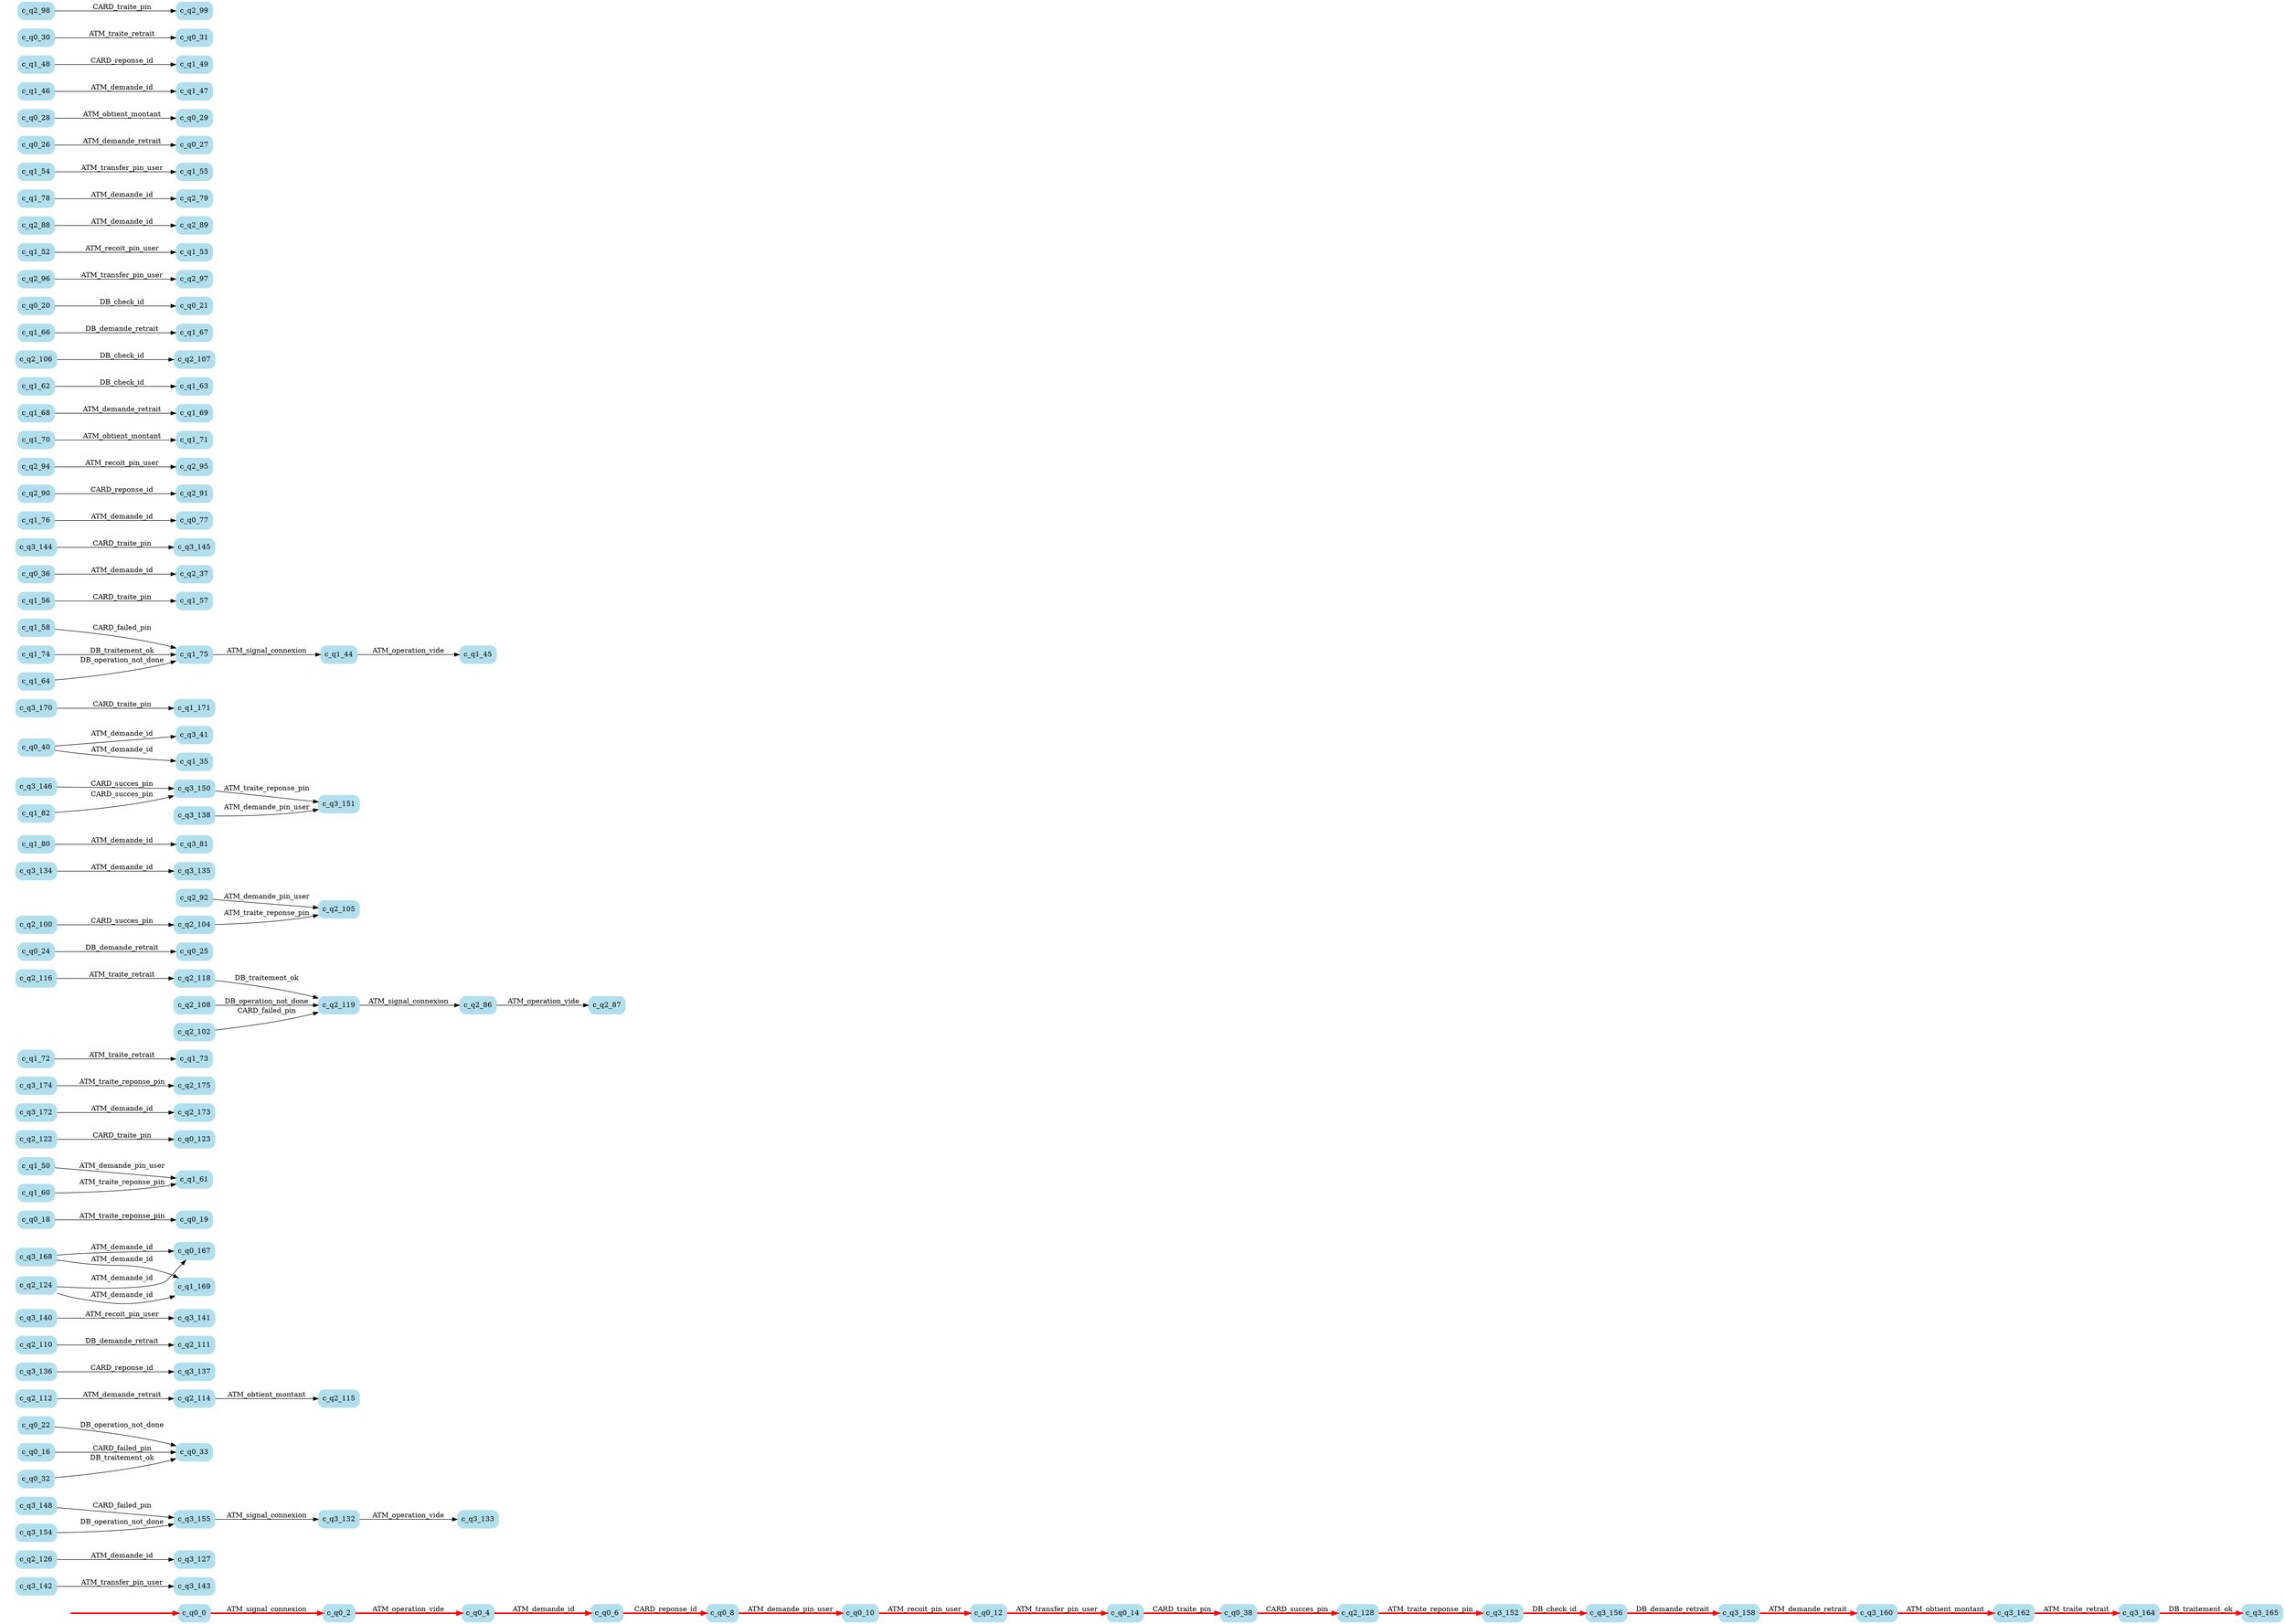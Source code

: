 digraph G {

	rankdir = LR;

	start_c_q0_0[style=invisible];

	node[shape=box, style="rounded, filled", color=lightblue2];

	c_q3_143[label="c_q3_143"];
	c_q3_127[label="c_q3_127"];
	c_q3_132[label="c_q3_132"];
	c_q0_8[label="c_q0_8"];
	c_q0_33[label="c_q0_33"];
	c_q0_6[label="c_q0_6"];
	c_q2_115[label="c_q2_115"];
	c_q0_22[label="c_q0_22"];
	c_q3_137[label="c_q3_137"];
	c_q3_160[label="c_q3_160"];
	c_q2_111[label="c_q2_111"];
	c_q3_141[label="c_q3_141"];
	c_q3_168[label="c_q3_168"];
	c_q0_19[label="c_q0_19"];
	c_q3_164[label="c_q3_164"];
	c_q1_50[label="c_q1_50"];
	c_q0_123[label="c_q0_123"];
	c_q2_173[label="c_q2_173"];
	c_q3_140[label="c_q3_140"];
	c_q0_10[label="c_q0_10"];
	c_q3_174[label="c_q3_174"];
	c_q3_152[label="c_q3_152"];
	c_q1_72[label="c_q1_72"];
	c_q2_116[label="c_q2_116"];
	c_q2_86[label="c_q2_86"];
	c_q0_24[label="c_q0_24"];
	c_q2_92[label="c_q2_92"];
	c_q3_135[label="c_q3_135"];
	c_q1_80[label="c_q1_80"];
	c_q3_146[label="c_q3_146"];
	c_q2_112[label="c_q2_112"];
	c_q3_41[label="c_q3_41"];
	c_q3_170[label="c_q3_170"];
	c_q1_75[label="c_q1_75"];
	c_q2_118[label="c_q2_118"];
	c_q1_57[label="c_q1_57"];
	c_q0_25[label="c_q0_25"];
	c_q1_56[label="c_q1_56"];
	c_q2_108[label="c_q2_108"];
	c_q0_36[label="c_q0_36"];
	c_q3_144[label="c_q3_144"];
	c_q0_77[label="c_q0_77"];
	c_q2_91[label="c_q2_91"];
	c_q3_142[label="c_q3_142"];
	c_q2_95[label="c_q2_95"];
	c_q3_148[label="c_q3_148"];
	c_q0_16[label="c_q0_16"];
	c_q1_70[label="c_q1_70"];
	c_q2_100[label="c_q2_100"];
	c_q3_165[label="c_q3_165"];
	c_q1_68[label="c_q1_68"];
	c_q1_62[label="c_q1_62"];
	c_q3_136[label="c_q3_136"];
	c_q0_2[label="c_q0_2"];
	c_q3_150[label="c_q3_150"];
	c_q0_32[label="c_q0_32"];
	c_q2_107[label="c_q2_107"];
	c_q1_73[label="c_q1_73"];
	c_q3_151[label="c_q3_151"];
	c_q3_158[label="c_q3_158"];
	c_q1_67[label="c_q1_67"];
	c_q1_171[label="c_q1_171"];
	c_q1_45[label="c_q1_45"];
	c_q1_61[label="c_q1_61"];
	c_q2_126[label="c_q2_126"];
	c_q0_21[label="c_q0_21"];
	c_q0_38[label="c_q0_38"];
	c_q2_97[label="c_q2_97"];
	c_q1_60[label="c_q1_60"];
	c_q3_81[label="c_q3_81"];
	c_q0_0[label="c_q0_0"];
	c_q1_53[label="c_q1_53"];
	c_q1_63[label="c_q1_63"];
	c_q1_35[label="c_q1_35"];
	c_q2_90[label="c_q2_90"];
	c_q2_105[label="c_q2_105"];
	c_q3_156[label="c_q3_156"];
	c_q2_102[label="c_q2_102"];
	c_q1_82[label="c_q1_82"];
	c_q3_155[label="c_q3_155"];
	c_q2_89[label="c_q2_89"];
	c_q2_79[label="c_q2_79"];
	c_q3_154[label="c_q3_154"];
	c_q2_37[label="c_q2_37"];
	c_q1_54[label="c_q1_54"];
	c_q3_133[label="c_q3_133"];
	c_q3_145[label="c_q3_145"];
	c_q0_18[label="c_q0_18"];
	c_q2_110[label="c_q2_110"];
	c_q2_119[label="c_q2_119"];
	c_q0_26[label="c_q0_26"];
	c_q1_58[label="c_q1_58"];
	c_q0_28[label="c_q0_28"];
	c_q1_46[label="c_q1_46"];
	c_q0_14[label="c_q0_14"];
	c_q1_48[label="c_q1_48"];
	c_q1_74[label="c_q1_74"];
	c_q2_96[label="c_q2_96"];
	c_q0_31[label="c_q0_31"];
	c_q1_76[label="c_q1_76"];
	c_q0_12[label="c_q0_12"];
	c_q0_167[label="c_q0_167"];
	c_q2_88[label="c_q2_88"];
	c_q1_47[label="c_q1_47"];
	c_q1_71[label="c_q1_71"];
	c_q0_27[label="c_q0_27"];
	c_q2_99[label="c_q2_99"];
	c_q2_87[label="c_q2_87"];
	c_q2_175[label="c_q2_175"];
	c_q2_124[label="c_q2_124"];
	c_q2_128[label="c_q2_128"];
	c_q3_138[label="c_q3_138"];
	c_q0_29[label="c_q0_29"];
	c_q2_94[label="c_q2_94"];
	c_q3_134[label="c_q3_134"];
	c_q2_104[label="c_q2_104"];
	c_q1_55[label="c_q1_55"];
	c_q2_122[label="c_q2_122"];
	c_q1_66[label="c_q1_66"];
	c_q1_169[label="c_q1_169"];
	c_q3_162[label="c_q3_162"];
	c_q0_4[label="c_q0_4"];
	c_q1_52[label="c_q1_52"];
	c_q2_114[label="c_q2_114"];
	c_q1_44[label="c_q1_44"];
	c_q2_98[label="c_q2_98"];
	c_q0_20[label="c_q0_20"];
	c_q1_78[label="c_q1_78"];
	c_q3_172[label="c_q3_172"];
	c_q0_30[label="c_q0_30"];
	c_q0_40[label="c_q0_40"];
	c_q1_49[label="c_q1_49"];
	c_q1_64[label="c_q1_64"];
	c_q2_106[label="c_q2_106"];
	c_q1_69[label="c_q1_69"];

	start_c_q0_0 -> c_q0_0[penwidth=3, color=red];
	c_q0_0 -> c_q0_2[label="ATM_signal_connexion", penwidth=3, color=red];
	c_q0_2 -> c_q0_4[label="ATM_operation_vide", penwidth=3, color=red];
	c_q0_4 -> c_q0_6[label="ATM_demande_id", penwidth=3, color=red];
	c_q0_6 -> c_q0_8[label="CARD_reponse_id", penwidth=3, color=red];
	c_q0_8 -> c_q0_10[label="ATM_demande_pin_user", penwidth=3, color=red];
	c_q0_10 -> c_q0_12[label="ATM_recoit_pin_user", penwidth=3, color=red];
	c_q0_12 -> c_q0_14[label="ATM_transfer_pin_user", penwidth=3, color=red];
	c_q0_14 -> c_q0_38[label="CARD_traite_pin", penwidth=3, color=red];
	c_q0_16 -> c_q0_33[label="CARD_failed_pin"];
	c_q0_18 -> c_q0_19[label="ATM_traite_reponse_pin"];
	c_q0_20 -> c_q0_21[label="DB_check_id"];
	c_q0_22 -> c_q0_33[label="DB_operation_not_done"];
	c_q0_24 -> c_q0_25[label="DB_demande_retrait"];
	c_q0_26 -> c_q0_27[label="ATM_demande_retrait"];
	c_q0_28 -> c_q0_29[label="ATM_obtient_montant"];
	c_q0_30 -> c_q0_31[label="ATM_traite_retrait"];
	c_q0_32 -> c_q0_33[label="DB_traitement_ok"];
	c_q0_40 -> c_q1_35[label="ATM_demande_id"];
	c_q0_36 -> c_q2_37[label="ATM_demande_id"];
	c_q0_38 -> c_q2_128[label="CARD_succes_pin", penwidth=3, color=red];
	c_q0_40 -> c_q3_41[label="ATM_demande_id"];
	c_q1_75 -> c_q1_44[label="ATM_signal_connexion"];
	c_q1_44 -> c_q1_45[label="ATM_operation_vide"];
	c_q1_46 -> c_q1_47[label="ATM_demande_id"];
	c_q1_48 -> c_q1_49[label="CARD_reponse_id"];
	c_q1_50 -> c_q1_61[label="ATM_demande_pin_user"];
	c_q1_52 -> c_q1_53[label="ATM_recoit_pin_user"];
	c_q1_54 -> c_q1_55[label="ATM_transfer_pin_user"];
	c_q1_56 -> c_q1_57[label="CARD_traite_pin"];
	c_q1_58 -> c_q1_75[label="CARD_failed_pin"];
	c_q1_60 -> c_q1_61[label="ATM_traite_reponse_pin"];
	c_q1_62 -> c_q1_63[label="DB_check_id"];
	c_q1_64 -> c_q1_75[label="DB_operation_not_done"];
	c_q1_66 -> c_q1_67[label="DB_demande_retrait"];
	c_q1_68 -> c_q1_69[label="ATM_demande_retrait"];
	c_q1_70 -> c_q1_71[label="ATM_obtient_montant"];
	c_q1_72 -> c_q1_73[label="ATM_traite_retrait"];
	c_q1_74 -> c_q1_75[label="DB_traitement_ok"];
	c_q1_76 -> c_q0_77[label="ATM_demande_id"];
	c_q1_78 -> c_q2_79[label="ATM_demande_id"];
	c_q1_80 -> c_q3_81[label="ATM_demande_id"];
	c_q1_82 -> c_q3_150[label="CARD_succes_pin"];
	c_q2_119 -> c_q2_86[label="ATM_signal_connexion"];
	c_q2_86 -> c_q2_87[label="ATM_operation_vide"];
	c_q2_88 -> c_q2_89[label="ATM_demande_id"];
	c_q2_90 -> c_q2_91[label="CARD_reponse_id"];
	c_q2_92 -> c_q2_105[label="ATM_demande_pin_user"];
	c_q2_94 -> c_q2_95[label="ATM_recoit_pin_user"];
	c_q2_96 -> c_q2_97[label="ATM_transfer_pin_user"];
	c_q2_98 -> c_q2_99[label="CARD_traite_pin"];
	c_q2_100 -> c_q2_104[label="CARD_succes_pin"];
	c_q2_102 -> c_q2_119[label="CARD_failed_pin"];
	c_q2_104 -> c_q2_105[label="ATM_traite_reponse_pin"];
	c_q2_106 -> c_q2_107[label="DB_check_id"];
	c_q2_108 -> c_q2_119[label="DB_operation_not_done"];
	c_q2_110 -> c_q2_111[label="DB_demande_retrait"];
	c_q2_112 -> c_q2_114[label="ATM_demande_retrait"];
	c_q2_114 -> c_q2_115[label="ATM_obtient_montant"];
	c_q2_116 -> c_q2_118[label="ATM_traite_retrait"];
	c_q2_118 -> c_q2_119[label="DB_traitement_ok"];
	c_q2_124 -> c_q0_167[label="ATM_demande_id"];
	c_q2_122 -> c_q0_123[label="CARD_traite_pin"];
	c_q2_124 -> c_q1_169[label="ATM_demande_id"];
	c_q2_126 -> c_q3_127[label="ATM_demande_id"];
	c_q2_128 -> c_q3_152[label="ATM_traite_reponse_pin", penwidth=3, color=red];
	c_q3_155 -> c_q3_132[label="ATM_signal_connexion"];
	c_q3_132 -> c_q3_133[label="ATM_operation_vide"];
	c_q3_134 -> c_q3_135[label="ATM_demande_id"];
	c_q3_136 -> c_q3_137[label="CARD_reponse_id"];
	c_q3_138 -> c_q3_151[label="ATM_demande_pin_user"];
	c_q3_140 -> c_q3_141[label="ATM_recoit_pin_user"];
	c_q3_142 -> c_q3_143[label="ATM_transfer_pin_user"];
	c_q3_144 -> c_q3_145[label="CARD_traite_pin"];
	c_q3_146 -> c_q3_150[label="CARD_succes_pin"];
	c_q3_148 -> c_q3_155[label="CARD_failed_pin"];
	c_q3_150 -> c_q3_151[label="ATM_traite_reponse_pin"];
	c_q3_152 -> c_q3_156[label="DB_check_id", penwidth=3, color=red];
	c_q3_154 -> c_q3_155[label="DB_operation_not_done"];
	c_q3_156 -> c_q3_158[label="DB_demande_retrait", penwidth=3, color=red];
	c_q3_158 -> c_q3_160[label="ATM_demande_retrait", penwidth=3, color=red];
	c_q3_160 -> c_q3_162[label="ATM_obtient_montant", penwidth=3, color=red];
	c_q3_162 -> c_q3_164[label="ATM_traite_retrait", penwidth=3, color=red];
	c_q3_164 -> c_q3_165[label="DB_traitement_ok", penwidth=3, color=red];
	c_q3_168 -> c_q0_167[label="ATM_demande_id"];
	c_q3_168 -> c_q1_169[label="ATM_demande_id"];
	c_q3_170 -> c_q1_171[label="CARD_traite_pin"];
	c_q3_172 -> c_q2_173[label="ATM_demande_id"];
	c_q3_174 -> c_q2_175[label="ATM_traite_reponse_pin"];

}